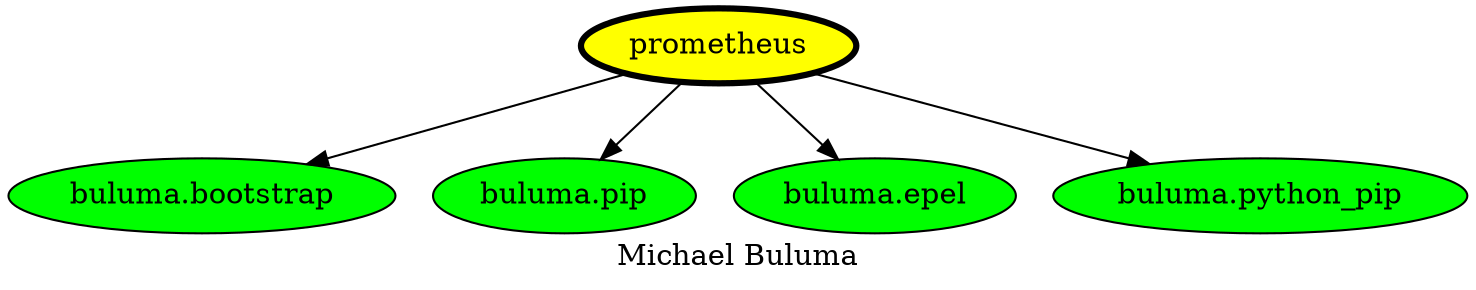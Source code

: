 digraph PhiloDilemma {
  label = "Michael Buluma" ;
  overlap=false
  {
    "prometheus" [fillcolor=yellow style=filled penwidth=3]
    "buluma.bootstrap" [fillcolor=green style=filled]
    "buluma.pip" [fillcolor=green style=filled]
    "buluma.epel" [fillcolor=green style=filled]
    "buluma.python_pip" [fillcolor=green style=filled]
  }
  "prometheus" -> "buluma.bootstrap"
  "prometheus" -> "buluma.pip"
  "prometheus" -> "buluma.epel"
  "prometheus" -> "buluma.python_pip"
}
